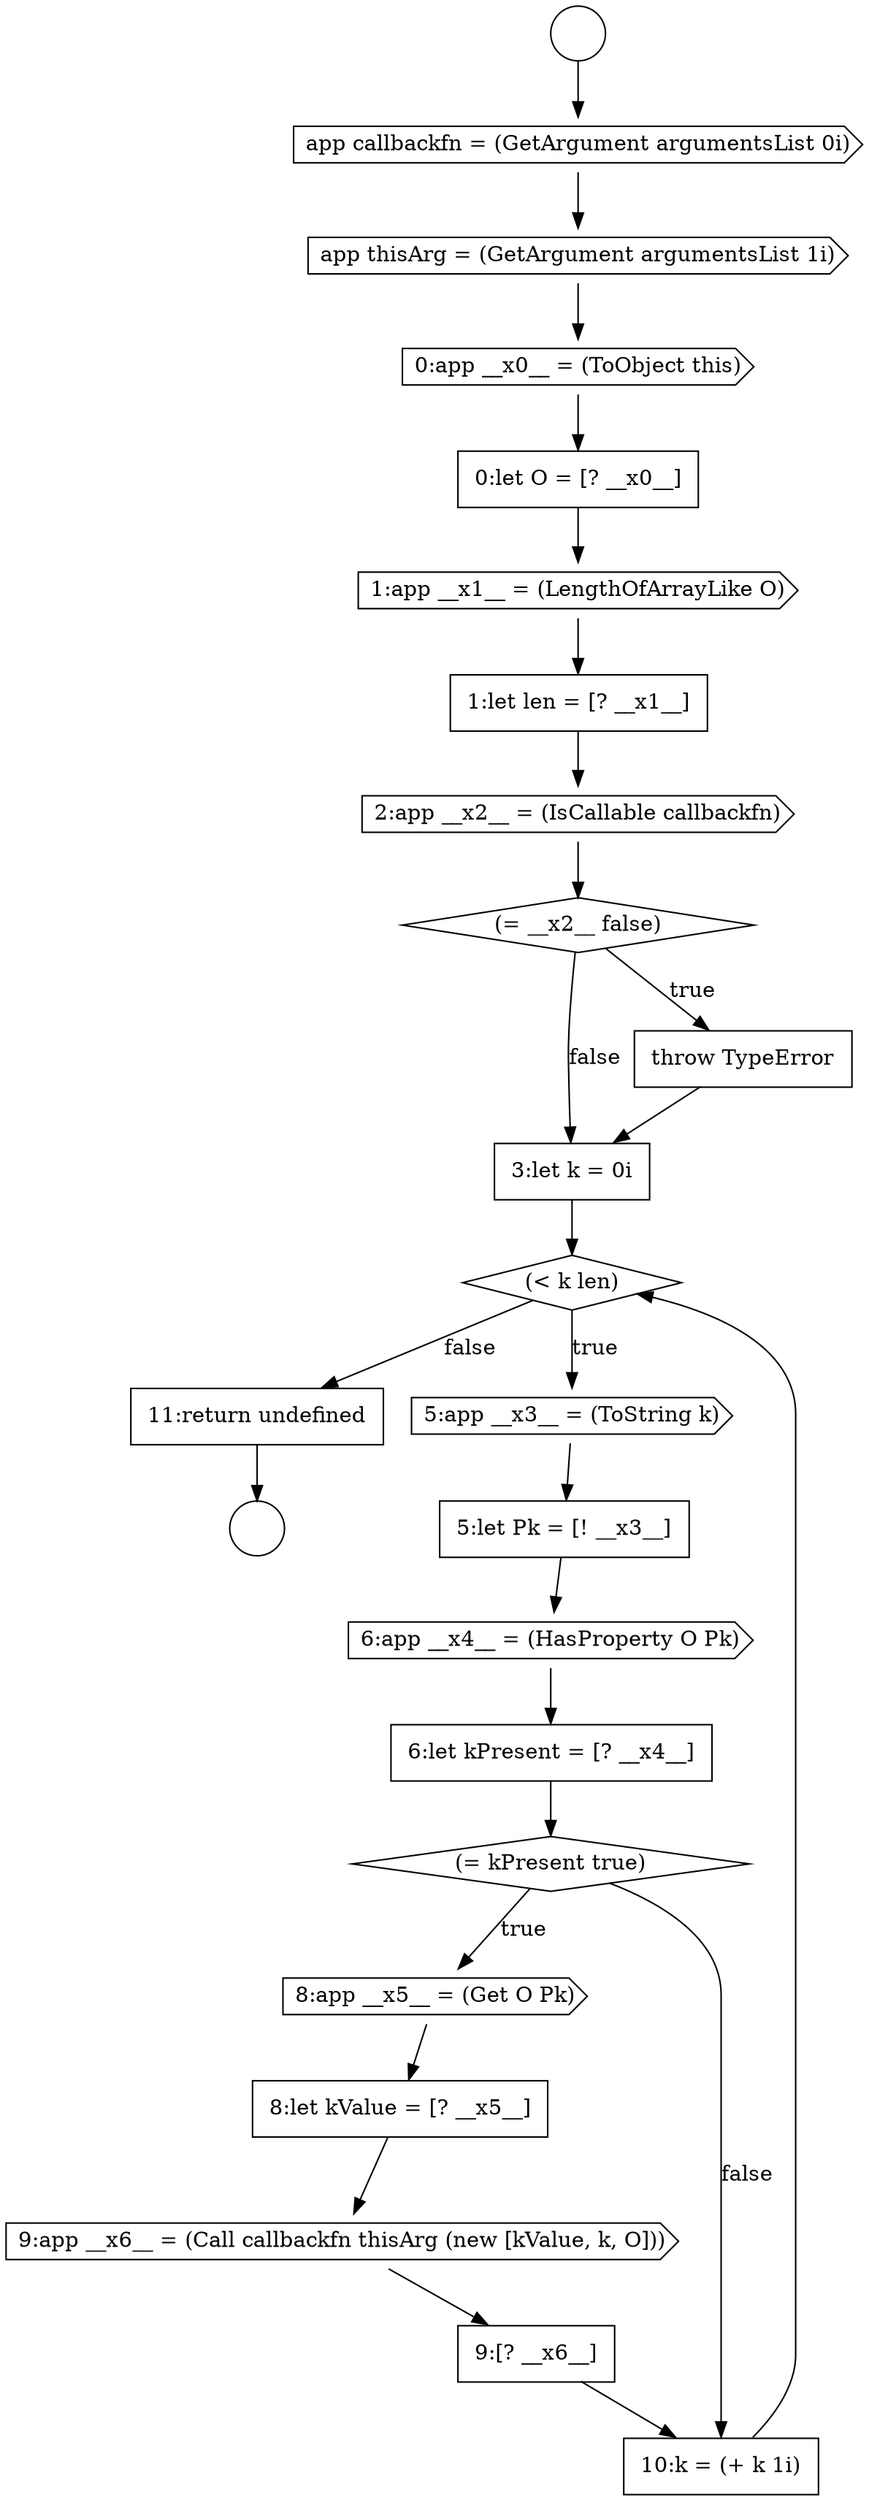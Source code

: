digraph {
  node16013 [shape=diamond, label=<<font color="black">(&lt; k len)</font>> color="black" fillcolor="white" style=filled]
  node16022 [shape=none, margin=0, label=<<font color="black">
    <table border="0" cellborder="1" cellspacing="0" cellpadding="10">
      <tr><td align="left">9:[? __x6__]</td></tr>
    </table>
  </font>> color="black" fillcolor="white" style=filled]
  node16003 [shape=cds, label=<<font color="black">app callbackfn = (GetArgument argumentsList 0i)</font>> color="black" fillcolor="white" style=filled]
  node16018 [shape=diamond, label=<<font color="black">(= kPresent true)</font>> color="black" fillcolor="white" style=filled]
  node16007 [shape=cds, label=<<font color="black">1:app __x1__ = (LengthOfArrayLike O)</font>> color="black" fillcolor="white" style=filled]
  node16019 [shape=cds, label=<<font color="black">8:app __x5__ = (Get O Pk)</font>> color="black" fillcolor="white" style=filled]
  node16004 [shape=cds, label=<<font color="black">app thisArg = (GetArgument argumentsList 1i)</font>> color="black" fillcolor="white" style=filled]
  node16023 [shape=none, margin=0, label=<<font color="black">
    <table border="0" cellborder="1" cellspacing="0" cellpadding="10">
      <tr><td align="left">10:k = (+ k 1i)</td></tr>
    </table>
  </font>> color="black" fillcolor="white" style=filled]
  node16008 [shape=none, margin=0, label=<<font color="black">
    <table border="0" cellborder="1" cellspacing="0" cellpadding="10">
      <tr><td align="left">1:let len = [? __x1__]</td></tr>
    </table>
  </font>> color="black" fillcolor="white" style=filled]
  node16012 [shape=none, margin=0, label=<<font color="black">
    <table border="0" cellborder="1" cellspacing="0" cellpadding="10">
      <tr><td align="left">3:let k = 0i</td></tr>
    </table>
  </font>> color="black" fillcolor="white" style=filled]
  node16010 [shape=diamond, label=<<font color="black">(= __x2__ false)</font>> color="black" fillcolor="white" style=filled]
  node16005 [shape=cds, label=<<font color="black">0:app __x0__ = (ToObject this)</font>> color="black" fillcolor="white" style=filled]
  node16024 [shape=none, margin=0, label=<<font color="black">
    <table border="0" cellborder="1" cellspacing="0" cellpadding="10">
      <tr><td align="left">11:return undefined</td></tr>
    </table>
  </font>> color="black" fillcolor="white" style=filled]
  node16001 [shape=circle label=" " color="black" fillcolor="white" style=filled]
  node16014 [shape=cds, label=<<font color="black">5:app __x3__ = (ToString k)</font>> color="black" fillcolor="white" style=filled]
  node16009 [shape=cds, label=<<font color="black">2:app __x2__ = (IsCallable callbackfn)</font>> color="black" fillcolor="white" style=filled]
  node16006 [shape=none, margin=0, label=<<font color="black">
    <table border="0" cellborder="1" cellspacing="0" cellpadding="10">
      <tr><td align="left">0:let O = [? __x0__]</td></tr>
    </table>
  </font>> color="black" fillcolor="white" style=filled]
  node16021 [shape=cds, label=<<font color="black">9:app __x6__ = (Call callbackfn thisArg (new [kValue, k, O]))</font>> color="black" fillcolor="white" style=filled]
  node16002 [shape=circle label=" " color="black" fillcolor="white" style=filled]
  node16017 [shape=none, margin=0, label=<<font color="black">
    <table border="0" cellborder="1" cellspacing="0" cellpadding="10">
      <tr><td align="left">6:let kPresent = [? __x4__]</td></tr>
    </table>
  </font>> color="black" fillcolor="white" style=filled]
  node16011 [shape=none, margin=0, label=<<font color="black">
    <table border="0" cellborder="1" cellspacing="0" cellpadding="10">
      <tr><td align="left">throw TypeError</td></tr>
    </table>
  </font>> color="black" fillcolor="white" style=filled]
  node16016 [shape=cds, label=<<font color="black">6:app __x4__ = (HasProperty O Pk)</font>> color="black" fillcolor="white" style=filled]
  node16015 [shape=none, margin=0, label=<<font color="black">
    <table border="0" cellborder="1" cellspacing="0" cellpadding="10">
      <tr><td align="left">5:let Pk = [! __x3__]</td></tr>
    </table>
  </font>> color="black" fillcolor="white" style=filled]
  node16020 [shape=none, margin=0, label=<<font color="black">
    <table border="0" cellborder="1" cellspacing="0" cellpadding="10">
      <tr><td align="left">8:let kValue = [? __x5__]</td></tr>
    </table>
  </font>> color="black" fillcolor="white" style=filled]
  node16007 -> node16008 [ color="black"]
  node16014 -> node16015 [ color="black"]
  node16008 -> node16009 [ color="black"]
  node16001 -> node16003 [ color="black"]
  node16012 -> node16013 [ color="black"]
  node16015 -> node16016 [ color="black"]
  node16020 -> node16021 [ color="black"]
  node16017 -> node16018 [ color="black"]
  node16019 -> node16020 [ color="black"]
  node16018 -> node16019 [label=<<font color="black">true</font>> color="black"]
  node16018 -> node16023 [label=<<font color="black">false</font>> color="black"]
  node16005 -> node16006 [ color="black"]
  node16011 -> node16012 [ color="black"]
  node16021 -> node16022 [ color="black"]
  node16016 -> node16017 [ color="black"]
  node16022 -> node16023 [ color="black"]
  node16024 -> node16002 [ color="black"]
  node16009 -> node16010 [ color="black"]
  node16010 -> node16011 [label=<<font color="black">true</font>> color="black"]
  node16010 -> node16012 [label=<<font color="black">false</font>> color="black"]
  node16004 -> node16005 [ color="black"]
  node16013 -> node16014 [label=<<font color="black">true</font>> color="black"]
  node16013 -> node16024 [label=<<font color="black">false</font>> color="black"]
  node16006 -> node16007 [ color="black"]
  node16023 -> node16013 [ color="black"]
  node16003 -> node16004 [ color="black"]
}

